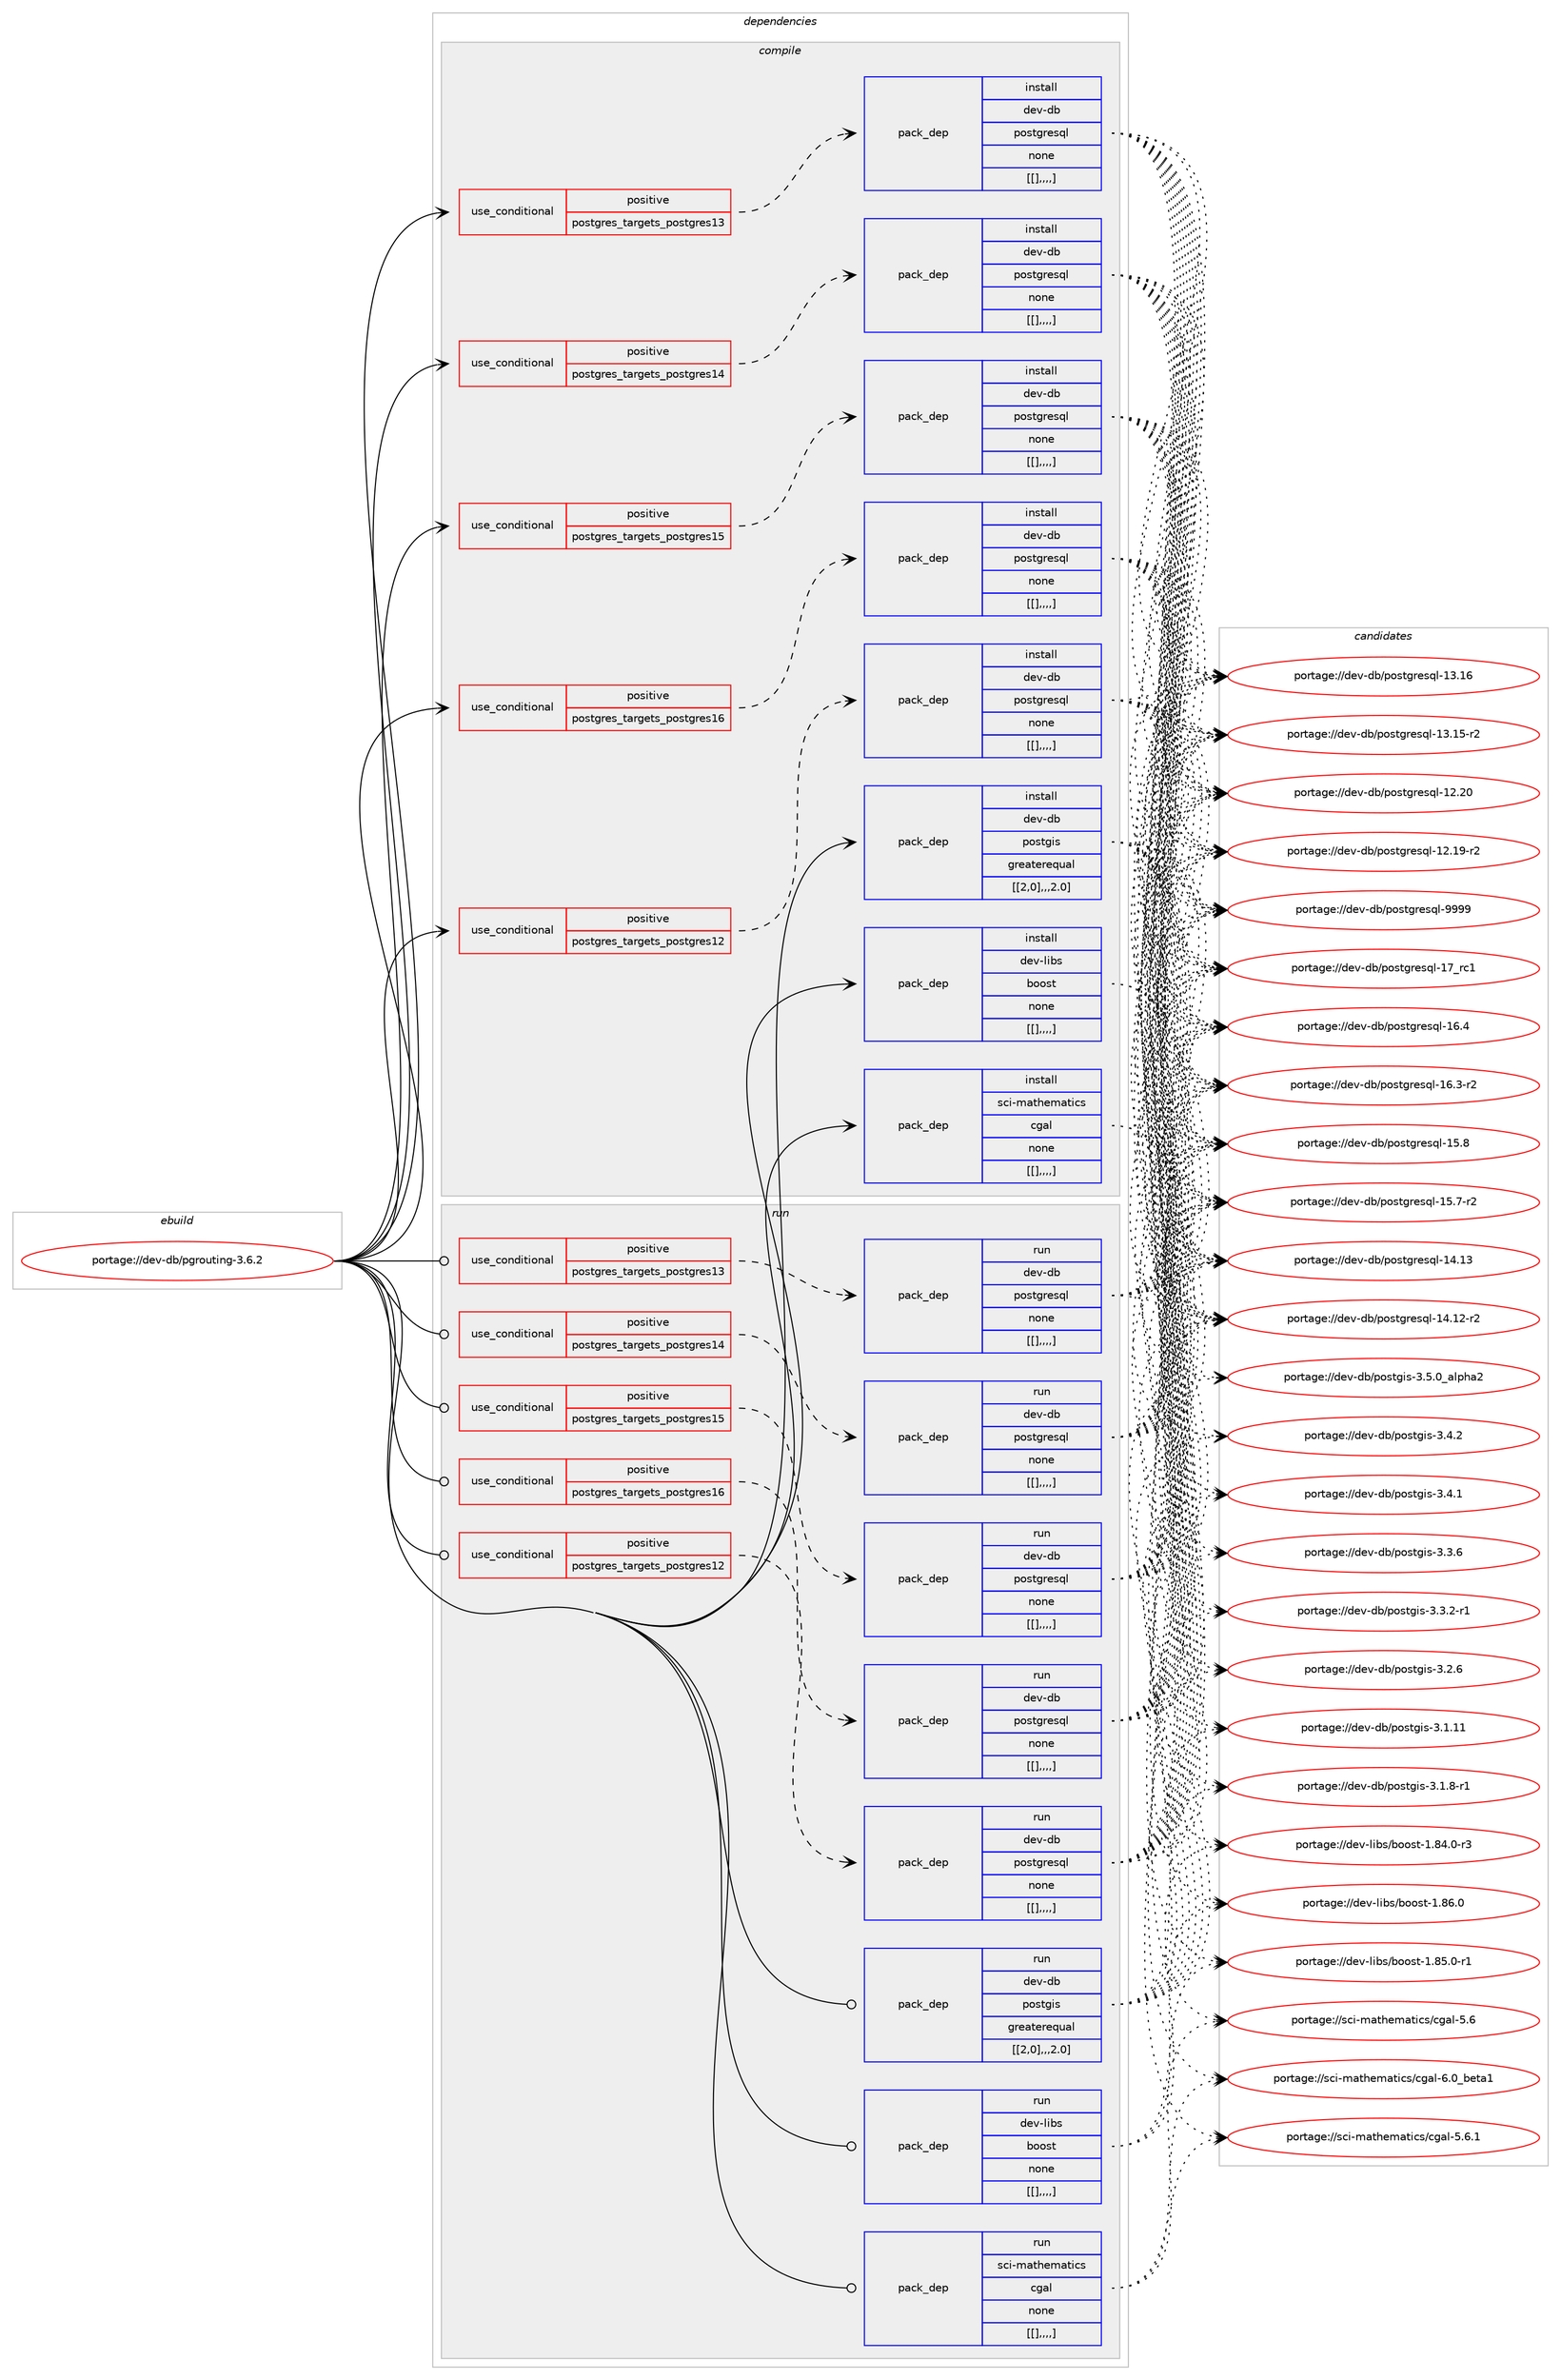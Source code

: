 digraph prolog {

# *************
# Graph options
# *************

newrank=true;
concentrate=true;
compound=true;
graph [rankdir=LR,fontname=Helvetica,fontsize=10,ranksep=1.5];#, ranksep=2.5, nodesep=0.2];
edge  [arrowhead=vee];
node  [fontname=Helvetica,fontsize=10];

# **********
# The ebuild
# **********

subgraph cluster_leftcol {
color=gray;
label=<<i>ebuild</i>>;
id [label="portage://dev-db/pgrouting-3.6.2", color=red, width=4, href="../dev-db/pgrouting-3.6.2.svg"];
}

# ****************
# The dependencies
# ****************

subgraph cluster_midcol {
color=gray;
label=<<i>dependencies</i>>;
subgraph cluster_compile {
fillcolor="#eeeeee";
style=filled;
label=<<i>compile</i>>;
subgraph cond18197 {
dependency69064 [label=<<TABLE BORDER="0" CELLBORDER="1" CELLSPACING="0" CELLPADDING="4"><TR><TD ROWSPAN="3" CELLPADDING="10">use_conditional</TD></TR><TR><TD>positive</TD></TR><TR><TD>postgres_targets_postgres12</TD></TR></TABLE>>, shape=none, color=red];
subgraph pack49922 {
dependency69065 [label=<<TABLE BORDER="0" CELLBORDER="1" CELLSPACING="0" CELLPADDING="4" WIDTH="220"><TR><TD ROWSPAN="6" CELLPADDING="30">pack_dep</TD></TR><TR><TD WIDTH="110">install</TD></TR><TR><TD>dev-db</TD></TR><TR><TD>postgresql</TD></TR><TR><TD>none</TD></TR><TR><TD>[[],,,,]</TD></TR></TABLE>>, shape=none, color=blue];
}
dependency69064:e -> dependency69065:w [weight=20,style="dashed",arrowhead="vee"];
}
id:e -> dependency69064:w [weight=20,style="solid",arrowhead="vee"];
subgraph cond18198 {
dependency69066 [label=<<TABLE BORDER="0" CELLBORDER="1" CELLSPACING="0" CELLPADDING="4"><TR><TD ROWSPAN="3" CELLPADDING="10">use_conditional</TD></TR><TR><TD>positive</TD></TR><TR><TD>postgres_targets_postgres13</TD></TR></TABLE>>, shape=none, color=red];
subgraph pack49923 {
dependency69067 [label=<<TABLE BORDER="0" CELLBORDER="1" CELLSPACING="0" CELLPADDING="4" WIDTH="220"><TR><TD ROWSPAN="6" CELLPADDING="30">pack_dep</TD></TR><TR><TD WIDTH="110">install</TD></TR><TR><TD>dev-db</TD></TR><TR><TD>postgresql</TD></TR><TR><TD>none</TD></TR><TR><TD>[[],,,,]</TD></TR></TABLE>>, shape=none, color=blue];
}
dependency69066:e -> dependency69067:w [weight=20,style="dashed",arrowhead="vee"];
}
id:e -> dependency69066:w [weight=20,style="solid",arrowhead="vee"];
subgraph cond18199 {
dependency69068 [label=<<TABLE BORDER="0" CELLBORDER="1" CELLSPACING="0" CELLPADDING="4"><TR><TD ROWSPAN="3" CELLPADDING="10">use_conditional</TD></TR><TR><TD>positive</TD></TR><TR><TD>postgres_targets_postgres14</TD></TR></TABLE>>, shape=none, color=red];
subgraph pack49924 {
dependency69069 [label=<<TABLE BORDER="0" CELLBORDER="1" CELLSPACING="0" CELLPADDING="4" WIDTH="220"><TR><TD ROWSPAN="6" CELLPADDING="30">pack_dep</TD></TR><TR><TD WIDTH="110">install</TD></TR><TR><TD>dev-db</TD></TR><TR><TD>postgresql</TD></TR><TR><TD>none</TD></TR><TR><TD>[[],,,,]</TD></TR></TABLE>>, shape=none, color=blue];
}
dependency69068:e -> dependency69069:w [weight=20,style="dashed",arrowhead="vee"];
}
id:e -> dependency69068:w [weight=20,style="solid",arrowhead="vee"];
subgraph cond18200 {
dependency69070 [label=<<TABLE BORDER="0" CELLBORDER="1" CELLSPACING="0" CELLPADDING="4"><TR><TD ROWSPAN="3" CELLPADDING="10">use_conditional</TD></TR><TR><TD>positive</TD></TR><TR><TD>postgres_targets_postgres15</TD></TR></TABLE>>, shape=none, color=red];
subgraph pack49925 {
dependency69071 [label=<<TABLE BORDER="0" CELLBORDER="1" CELLSPACING="0" CELLPADDING="4" WIDTH="220"><TR><TD ROWSPAN="6" CELLPADDING="30">pack_dep</TD></TR><TR><TD WIDTH="110">install</TD></TR><TR><TD>dev-db</TD></TR><TR><TD>postgresql</TD></TR><TR><TD>none</TD></TR><TR><TD>[[],,,,]</TD></TR></TABLE>>, shape=none, color=blue];
}
dependency69070:e -> dependency69071:w [weight=20,style="dashed",arrowhead="vee"];
}
id:e -> dependency69070:w [weight=20,style="solid",arrowhead="vee"];
subgraph cond18201 {
dependency69072 [label=<<TABLE BORDER="0" CELLBORDER="1" CELLSPACING="0" CELLPADDING="4"><TR><TD ROWSPAN="3" CELLPADDING="10">use_conditional</TD></TR><TR><TD>positive</TD></TR><TR><TD>postgres_targets_postgres16</TD></TR></TABLE>>, shape=none, color=red];
subgraph pack49926 {
dependency69073 [label=<<TABLE BORDER="0" CELLBORDER="1" CELLSPACING="0" CELLPADDING="4" WIDTH="220"><TR><TD ROWSPAN="6" CELLPADDING="30">pack_dep</TD></TR><TR><TD WIDTH="110">install</TD></TR><TR><TD>dev-db</TD></TR><TR><TD>postgresql</TD></TR><TR><TD>none</TD></TR><TR><TD>[[],,,,]</TD></TR></TABLE>>, shape=none, color=blue];
}
dependency69072:e -> dependency69073:w [weight=20,style="dashed",arrowhead="vee"];
}
id:e -> dependency69072:w [weight=20,style="solid",arrowhead="vee"];
subgraph pack49927 {
dependency69074 [label=<<TABLE BORDER="0" CELLBORDER="1" CELLSPACING="0" CELLPADDING="4" WIDTH="220"><TR><TD ROWSPAN="6" CELLPADDING="30">pack_dep</TD></TR><TR><TD WIDTH="110">install</TD></TR><TR><TD>dev-db</TD></TR><TR><TD>postgis</TD></TR><TR><TD>greaterequal</TD></TR><TR><TD>[[2,0],,,2.0]</TD></TR></TABLE>>, shape=none, color=blue];
}
id:e -> dependency69074:w [weight=20,style="solid",arrowhead="vee"];
subgraph pack49928 {
dependency69075 [label=<<TABLE BORDER="0" CELLBORDER="1" CELLSPACING="0" CELLPADDING="4" WIDTH="220"><TR><TD ROWSPAN="6" CELLPADDING="30">pack_dep</TD></TR><TR><TD WIDTH="110">install</TD></TR><TR><TD>dev-libs</TD></TR><TR><TD>boost</TD></TR><TR><TD>none</TD></TR><TR><TD>[[],,,,]</TD></TR></TABLE>>, shape=none, color=blue];
}
id:e -> dependency69075:w [weight=20,style="solid",arrowhead="vee"];
subgraph pack49929 {
dependency69076 [label=<<TABLE BORDER="0" CELLBORDER="1" CELLSPACING="0" CELLPADDING="4" WIDTH="220"><TR><TD ROWSPAN="6" CELLPADDING="30">pack_dep</TD></TR><TR><TD WIDTH="110">install</TD></TR><TR><TD>sci-mathematics</TD></TR><TR><TD>cgal</TD></TR><TR><TD>none</TD></TR><TR><TD>[[],,,,]</TD></TR></TABLE>>, shape=none, color=blue];
}
id:e -> dependency69076:w [weight=20,style="solid",arrowhead="vee"];
}
subgraph cluster_compileandrun {
fillcolor="#eeeeee";
style=filled;
label=<<i>compile and run</i>>;
}
subgraph cluster_run {
fillcolor="#eeeeee";
style=filled;
label=<<i>run</i>>;
subgraph cond18202 {
dependency69077 [label=<<TABLE BORDER="0" CELLBORDER="1" CELLSPACING="0" CELLPADDING="4"><TR><TD ROWSPAN="3" CELLPADDING="10">use_conditional</TD></TR><TR><TD>positive</TD></TR><TR><TD>postgres_targets_postgres12</TD></TR></TABLE>>, shape=none, color=red];
subgraph pack49930 {
dependency69078 [label=<<TABLE BORDER="0" CELLBORDER="1" CELLSPACING="0" CELLPADDING="4" WIDTH="220"><TR><TD ROWSPAN="6" CELLPADDING="30">pack_dep</TD></TR><TR><TD WIDTH="110">run</TD></TR><TR><TD>dev-db</TD></TR><TR><TD>postgresql</TD></TR><TR><TD>none</TD></TR><TR><TD>[[],,,,]</TD></TR></TABLE>>, shape=none, color=blue];
}
dependency69077:e -> dependency69078:w [weight=20,style="dashed",arrowhead="vee"];
}
id:e -> dependency69077:w [weight=20,style="solid",arrowhead="odot"];
subgraph cond18203 {
dependency69079 [label=<<TABLE BORDER="0" CELLBORDER="1" CELLSPACING="0" CELLPADDING="4"><TR><TD ROWSPAN="3" CELLPADDING="10">use_conditional</TD></TR><TR><TD>positive</TD></TR><TR><TD>postgres_targets_postgres13</TD></TR></TABLE>>, shape=none, color=red];
subgraph pack49931 {
dependency69080 [label=<<TABLE BORDER="0" CELLBORDER="1" CELLSPACING="0" CELLPADDING="4" WIDTH="220"><TR><TD ROWSPAN="6" CELLPADDING="30">pack_dep</TD></TR><TR><TD WIDTH="110">run</TD></TR><TR><TD>dev-db</TD></TR><TR><TD>postgresql</TD></TR><TR><TD>none</TD></TR><TR><TD>[[],,,,]</TD></TR></TABLE>>, shape=none, color=blue];
}
dependency69079:e -> dependency69080:w [weight=20,style="dashed",arrowhead="vee"];
}
id:e -> dependency69079:w [weight=20,style="solid",arrowhead="odot"];
subgraph cond18204 {
dependency69081 [label=<<TABLE BORDER="0" CELLBORDER="1" CELLSPACING="0" CELLPADDING="4"><TR><TD ROWSPAN="3" CELLPADDING="10">use_conditional</TD></TR><TR><TD>positive</TD></TR><TR><TD>postgres_targets_postgres14</TD></TR></TABLE>>, shape=none, color=red];
subgraph pack49932 {
dependency69082 [label=<<TABLE BORDER="0" CELLBORDER="1" CELLSPACING="0" CELLPADDING="4" WIDTH="220"><TR><TD ROWSPAN="6" CELLPADDING="30">pack_dep</TD></TR><TR><TD WIDTH="110">run</TD></TR><TR><TD>dev-db</TD></TR><TR><TD>postgresql</TD></TR><TR><TD>none</TD></TR><TR><TD>[[],,,,]</TD></TR></TABLE>>, shape=none, color=blue];
}
dependency69081:e -> dependency69082:w [weight=20,style="dashed",arrowhead="vee"];
}
id:e -> dependency69081:w [weight=20,style="solid",arrowhead="odot"];
subgraph cond18205 {
dependency69083 [label=<<TABLE BORDER="0" CELLBORDER="1" CELLSPACING="0" CELLPADDING="4"><TR><TD ROWSPAN="3" CELLPADDING="10">use_conditional</TD></TR><TR><TD>positive</TD></TR><TR><TD>postgres_targets_postgres15</TD></TR></TABLE>>, shape=none, color=red];
subgraph pack49933 {
dependency69084 [label=<<TABLE BORDER="0" CELLBORDER="1" CELLSPACING="0" CELLPADDING="4" WIDTH="220"><TR><TD ROWSPAN="6" CELLPADDING="30">pack_dep</TD></TR><TR><TD WIDTH="110">run</TD></TR><TR><TD>dev-db</TD></TR><TR><TD>postgresql</TD></TR><TR><TD>none</TD></TR><TR><TD>[[],,,,]</TD></TR></TABLE>>, shape=none, color=blue];
}
dependency69083:e -> dependency69084:w [weight=20,style="dashed",arrowhead="vee"];
}
id:e -> dependency69083:w [weight=20,style="solid",arrowhead="odot"];
subgraph cond18206 {
dependency69085 [label=<<TABLE BORDER="0" CELLBORDER="1" CELLSPACING="0" CELLPADDING="4"><TR><TD ROWSPAN="3" CELLPADDING="10">use_conditional</TD></TR><TR><TD>positive</TD></TR><TR><TD>postgres_targets_postgres16</TD></TR></TABLE>>, shape=none, color=red];
subgraph pack49934 {
dependency69086 [label=<<TABLE BORDER="0" CELLBORDER="1" CELLSPACING="0" CELLPADDING="4" WIDTH="220"><TR><TD ROWSPAN="6" CELLPADDING="30">pack_dep</TD></TR><TR><TD WIDTH="110">run</TD></TR><TR><TD>dev-db</TD></TR><TR><TD>postgresql</TD></TR><TR><TD>none</TD></TR><TR><TD>[[],,,,]</TD></TR></TABLE>>, shape=none, color=blue];
}
dependency69085:e -> dependency69086:w [weight=20,style="dashed",arrowhead="vee"];
}
id:e -> dependency69085:w [weight=20,style="solid",arrowhead="odot"];
subgraph pack49935 {
dependency69087 [label=<<TABLE BORDER="0" CELLBORDER="1" CELLSPACING="0" CELLPADDING="4" WIDTH="220"><TR><TD ROWSPAN="6" CELLPADDING="30">pack_dep</TD></TR><TR><TD WIDTH="110">run</TD></TR><TR><TD>dev-db</TD></TR><TR><TD>postgis</TD></TR><TR><TD>greaterequal</TD></TR><TR><TD>[[2,0],,,2.0]</TD></TR></TABLE>>, shape=none, color=blue];
}
id:e -> dependency69087:w [weight=20,style="solid",arrowhead="odot"];
subgraph pack49936 {
dependency69088 [label=<<TABLE BORDER="0" CELLBORDER="1" CELLSPACING="0" CELLPADDING="4" WIDTH="220"><TR><TD ROWSPAN="6" CELLPADDING="30">pack_dep</TD></TR><TR><TD WIDTH="110">run</TD></TR><TR><TD>dev-libs</TD></TR><TR><TD>boost</TD></TR><TR><TD>none</TD></TR><TR><TD>[[],,,,]</TD></TR></TABLE>>, shape=none, color=blue];
}
id:e -> dependency69088:w [weight=20,style="solid",arrowhead="odot"];
subgraph pack49937 {
dependency69089 [label=<<TABLE BORDER="0" CELLBORDER="1" CELLSPACING="0" CELLPADDING="4" WIDTH="220"><TR><TD ROWSPAN="6" CELLPADDING="30">pack_dep</TD></TR><TR><TD WIDTH="110">run</TD></TR><TR><TD>sci-mathematics</TD></TR><TR><TD>cgal</TD></TR><TR><TD>none</TD></TR><TR><TD>[[],,,,]</TD></TR></TABLE>>, shape=none, color=blue];
}
id:e -> dependency69089:w [weight=20,style="solid",arrowhead="odot"];
}
}

# **************
# The candidates
# **************

subgraph cluster_choices {
rank=same;
color=gray;
label=<<i>candidates</i>>;

subgraph choice49922 {
color=black;
nodesep=1;
choice1001011184510098471121111151161031141011151131084557575757 [label="portage://dev-db/postgresql-9999", color=red, width=4,href="../dev-db/postgresql-9999.svg"];
choice100101118451009847112111115116103114101115113108454955951149949 [label="portage://dev-db/postgresql-17_rc1", color=red, width=4,href="../dev-db/postgresql-17_rc1.svg"];
choice1001011184510098471121111151161031141011151131084549544652 [label="portage://dev-db/postgresql-16.4", color=red, width=4,href="../dev-db/postgresql-16.4.svg"];
choice10010111845100984711211111511610311410111511310845495446514511450 [label="portage://dev-db/postgresql-16.3-r2", color=red, width=4,href="../dev-db/postgresql-16.3-r2.svg"];
choice1001011184510098471121111151161031141011151131084549534656 [label="portage://dev-db/postgresql-15.8", color=red, width=4,href="../dev-db/postgresql-15.8.svg"];
choice10010111845100984711211111511610311410111511310845495346554511450 [label="portage://dev-db/postgresql-15.7-r2", color=red, width=4,href="../dev-db/postgresql-15.7-r2.svg"];
choice100101118451009847112111115116103114101115113108454952464951 [label="portage://dev-db/postgresql-14.13", color=red, width=4,href="../dev-db/postgresql-14.13.svg"];
choice1001011184510098471121111151161031141011151131084549524649504511450 [label="portage://dev-db/postgresql-14.12-r2", color=red, width=4,href="../dev-db/postgresql-14.12-r2.svg"];
choice100101118451009847112111115116103114101115113108454951464954 [label="portage://dev-db/postgresql-13.16", color=red, width=4,href="../dev-db/postgresql-13.16.svg"];
choice1001011184510098471121111151161031141011151131084549514649534511450 [label="portage://dev-db/postgresql-13.15-r2", color=red, width=4,href="../dev-db/postgresql-13.15-r2.svg"];
choice100101118451009847112111115116103114101115113108454950465048 [label="portage://dev-db/postgresql-12.20", color=red, width=4,href="../dev-db/postgresql-12.20.svg"];
choice1001011184510098471121111151161031141011151131084549504649574511450 [label="portage://dev-db/postgresql-12.19-r2", color=red, width=4,href="../dev-db/postgresql-12.19-r2.svg"];
dependency69065:e -> choice1001011184510098471121111151161031141011151131084557575757:w [style=dotted,weight="100"];
dependency69065:e -> choice100101118451009847112111115116103114101115113108454955951149949:w [style=dotted,weight="100"];
dependency69065:e -> choice1001011184510098471121111151161031141011151131084549544652:w [style=dotted,weight="100"];
dependency69065:e -> choice10010111845100984711211111511610311410111511310845495446514511450:w [style=dotted,weight="100"];
dependency69065:e -> choice1001011184510098471121111151161031141011151131084549534656:w [style=dotted,weight="100"];
dependency69065:e -> choice10010111845100984711211111511610311410111511310845495346554511450:w [style=dotted,weight="100"];
dependency69065:e -> choice100101118451009847112111115116103114101115113108454952464951:w [style=dotted,weight="100"];
dependency69065:e -> choice1001011184510098471121111151161031141011151131084549524649504511450:w [style=dotted,weight="100"];
dependency69065:e -> choice100101118451009847112111115116103114101115113108454951464954:w [style=dotted,weight="100"];
dependency69065:e -> choice1001011184510098471121111151161031141011151131084549514649534511450:w [style=dotted,weight="100"];
dependency69065:e -> choice100101118451009847112111115116103114101115113108454950465048:w [style=dotted,weight="100"];
dependency69065:e -> choice1001011184510098471121111151161031141011151131084549504649574511450:w [style=dotted,weight="100"];
}
subgraph choice49923 {
color=black;
nodesep=1;
choice1001011184510098471121111151161031141011151131084557575757 [label="portage://dev-db/postgresql-9999", color=red, width=4,href="../dev-db/postgresql-9999.svg"];
choice100101118451009847112111115116103114101115113108454955951149949 [label="portage://dev-db/postgresql-17_rc1", color=red, width=4,href="../dev-db/postgresql-17_rc1.svg"];
choice1001011184510098471121111151161031141011151131084549544652 [label="portage://dev-db/postgresql-16.4", color=red, width=4,href="../dev-db/postgresql-16.4.svg"];
choice10010111845100984711211111511610311410111511310845495446514511450 [label="portage://dev-db/postgresql-16.3-r2", color=red, width=4,href="../dev-db/postgresql-16.3-r2.svg"];
choice1001011184510098471121111151161031141011151131084549534656 [label="portage://dev-db/postgresql-15.8", color=red, width=4,href="../dev-db/postgresql-15.8.svg"];
choice10010111845100984711211111511610311410111511310845495346554511450 [label="portage://dev-db/postgresql-15.7-r2", color=red, width=4,href="../dev-db/postgresql-15.7-r2.svg"];
choice100101118451009847112111115116103114101115113108454952464951 [label="portage://dev-db/postgresql-14.13", color=red, width=4,href="../dev-db/postgresql-14.13.svg"];
choice1001011184510098471121111151161031141011151131084549524649504511450 [label="portage://dev-db/postgresql-14.12-r2", color=red, width=4,href="../dev-db/postgresql-14.12-r2.svg"];
choice100101118451009847112111115116103114101115113108454951464954 [label="portage://dev-db/postgresql-13.16", color=red, width=4,href="../dev-db/postgresql-13.16.svg"];
choice1001011184510098471121111151161031141011151131084549514649534511450 [label="portage://dev-db/postgresql-13.15-r2", color=red, width=4,href="../dev-db/postgresql-13.15-r2.svg"];
choice100101118451009847112111115116103114101115113108454950465048 [label="portage://dev-db/postgresql-12.20", color=red, width=4,href="../dev-db/postgresql-12.20.svg"];
choice1001011184510098471121111151161031141011151131084549504649574511450 [label="portage://dev-db/postgresql-12.19-r2", color=red, width=4,href="../dev-db/postgresql-12.19-r2.svg"];
dependency69067:e -> choice1001011184510098471121111151161031141011151131084557575757:w [style=dotted,weight="100"];
dependency69067:e -> choice100101118451009847112111115116103114101115113108454955951149949:w [style=dotted,weight="100"];
dependency69067:e -> choice1001011184510098471121111151161031141011151131084549544652:w [style=dotted,weight="100"];
dependency69067:e -> choice10010111845100984711211111511610311410111511310845495446514511450:w [style=dotted,weight="100"];
dependency69067:e -> choice1001011184510098471121111151161031141011151131084549534656:w [style=dotted,weight="100"];
dependency69067:e -> choice10010111845100984711211111511610311410111511310845495346554511450:w [style=dotted,weight="100"];
dependency69067:e -> choice100101118451009847112111115116103114101115113108454952464951:w [style=dotted,weight="100"];
dependency69067:e -> choice1001011184510098471121111151161031141011151131084549524649504511450:w [style=dotted,weight="100"];
dependency69067:e -> choice100101118451009847112111115116103114101115113108454951464954:w [style=dotted,weight="100"];
dependency69067:e -> choice1001011184510098471121111151161031141011151131084549514649534511450:w [style=dotted,weight="100"];
dependency69067:e -> choice100101118451009847112111115116103114101115113108454950465048:w [style=dotted,weight="100"];
dependency69067:e -> choice1001011184510098471121111151161031141011151131084549504649574511450:w [style=dotted,weight="100"];
}
subgraph choice49924 {
color=black;
nodesep=1;
choice1001011184510098471121111151161031141011151131084557575757 [label="portage://dev-db/postgresql-9999", color=red, width=4,href="../dev-db/postgresql-9999.svg"];
choice100101118451009847112111115116103114101115113108454955951149949 [label="portage://dev-db/postgresql-17_rc1", color=red, width=4,href="../dev-db/postgresql-17_rc1.svg"];
choice1001011184510098471121111151161031141011151131084549544652 [label="portage://dev-db/postgresql-16.4", color=red, width=4,href="../dev-db/postgresql-16.4.svg"];
choice10010111845100984711211111511610311410111511310845495446514511450 [label="portage://dev-db/postgresql-16.3-r2", color=red, width=4,href="../dev-db/postgresql-16.3-r2.svg"];
choice1001011184510098471121111151161031141011151131084549534656 [label="portage://dev-db/postgresql-15.8", color=red, width=4,href="../dev-db/postgresql-15.8.svg"];
choice10010111845100984711211111511610311410111511310845495346554511450 [label="portage://dev-db/postgresql-15.7-r2", color=red, width=4,href="../dev-db/postgresql-15.7-r2.svg"];
choice100101118451009847112111115116103114101115113108454952464951 [label="portage://dev-db/postgresql-14.13", color=red, width=4,href="../dev-db/postgresql-14.13.svg"];
choice1001011184510098471121111151161031141011151131084549524649504511450 [label="portage://dev-db/postgresql-14.12-r2", color=red, width=4,href="../dev-db/postgresql-14.12-r2.svg"];
choice100101118451009847112111115116103114101115113108454951464954 [label="portage://dev-db/postgresql-13.16", color=red, width=4,href="../dev-db/postgresql-13.16.svg"];
choice1001011184510098471121111151161031141011151131084549514649534511450 [label="portage://dev-db/postgresql-13.15-r2", color=red, width=4,href="../dev-db/postgresql-13.15-r2.svg"];
choice100101118451009847112111115116103114101115113108454950465048 [label="portage://dev-db/postgresql-12.20", color=red, width=4,href="../dev-db/postgresql-12.20.svg"];
choice1001011184510098471121111151161031141011151131084549504649574511450 [label="portage://dev-db/postgresql-12.19-r2", color=red, width=4,href="../dev-db/postgresql-12.19-r2.svg"];
dependency69069:e -> choice1001011184510098471121111151161031141011151131084557575757:w [style=dotted,weight="100"];
dependency69069:e -> choice100101118451009847112111115116103114101115113108454955951149949:w [style=dotted,weight="100"];
dependency69069:e -> choice1001011184510098471121111151161031141011151131084549544652:w [style=dotted,weight="100"];
dependency69069:e -> choice10010111845100984711211111511610311410111511310845495446514511450:w [style=dotted,weight="100"];
dependency69069:e -> choice1001011184510098471121111151161031141011151131084549534656:w [style=dotted,weight="100"];
dependency69069:e -> choice10010111845100984711211111511610311410111511310845495346554511450:w [style=dotted,weight="100"];
dependency69069:e -> choice100101118451009847112111115116103114101115113108454952464951:w [style=dotted,weight="100"];
dependency69069:e -> choice1001011184510098471121111151161031141011151131084549524649504511450:w [style=dotted,weight="100"];
dependency69069:e -> choice100101118451009847112111115116103114101115113108454951464954:w [style=dotted,weight="100"];
dependency69069:e -> choice1001011184510098471121111151161031141011151131084549514649534511450:w [style=dotted,weight="100"];
dependency69069:e -> choice100101118451009847112111115116103114101115113108454950465048:w [style=dotted,weight="100"];
dependency69069:e -> choice1001011184510098471121111151161031141011151131084549504649574511450:w [style=dotted,weight="100"];
}
subgraph choice49925 {
color=black;
nodesep=1;
choice1001011184510098471121111151161031141011151131084557575757 [label="portage://dev-db/postgresql-9999", color=red, width=4,href="../dev-db/postgresql-9999.svg"];
choice100101118451009847112111115116103114101115113108454955951149949 [label="portage://dev-db/postgresql-17_rc1", color=red, width=4,href="../dev-db/postgresql-17_rc1.svg"];
choice1001011184510098471121111151161031141011151131084549544652 [label="portage://dev-db/postgresql-16.4", color=red, width=4,href="../dev-db/postgresql-16.4.svg"];
choice10010111845100984711211111511610311410111511310845495446514511450 [label="portage://dev-db/postgresql-16.3-r2", color=red, width=4,href="../dev-db/postgresql-16.3-r2.svg"];
choice1001011184510098471121111151161031141011151131084549534656 [label="portage://dev-db/postgresql-15.8", color=red, width=4,href="../dev-db/postgresql-15.8.svg"];
choice10010111845100984711211111511610311410111511310845495346554511450 [label="portage://dev-db/postgresql-15.7-r2", color=red, width=4,href="../dev-db/postgresql-15.7-r2.svg"];
choice100101118451009847112111115116103114101115113108454952464951 [label="portage://dev-db/postgresql-14.13", color=red, width=4,href="../dev-db/postgresql-14.13.svg"];
choice1001011184510098471121111151161031141011151131084549524649504511450 [label="portage://dev-db/postgresql-14.12-r2", color=red, width=4,href="../dev-db/postgresql-14.12-r2.svg"];
choice100101118451009847112111115116103114101115113108454951464954 [label="portage://dev-db/postgresql-13.16", color=red, width=4,href="../dev-db/postgresql-13.16.svg"];
choice1001011184510098471121111151161031141011151131084549514649534511450 [label="portage://dev-db/postgresql-13.15-r2", color=red, width=4,href="../dev-db/postgresql-13.15-r2.svg"];
choice100101118451009847112111115116103114101115113108454950465048 [label="portage://dev-db/postgresql-12.20", color=red, width=4,href="../dev-db/postgresql-12.20.svg"];
choice1001011184510098471121111151161031141011151131084549504649574511450 [label="portage://dev-db/postgresql-12.19-r2", color=red, width=4,href="../dev-db/postgresql-12.19-r2.svg"];
dependency69071:e -> choice1001011184510098471121111151161031141011151131084557575757:w [style=dotted,weight="100"];
dependency69071:e -> choice100101118451009847112111115116103114101115113108454955951149949:w [style=dotted,weight="100"];
dependency69071:e -> choice1001011184510098471121111151161031141011151131084549544652:w [style=dotted,weight="100"];
dependency69071:e -> choice10010111845100984711211111511610311410111511310845495446514511450:w [style=dotted,weight="100"];
dependency69071:e -> choice1001011184510098471121111151161031141011151131084549534656:w [style=dotted,weight="100"];
dependency69071:e -> choice10010111845100984711211111511610311410111511310845495346554511450:w [style=dotted,weight="100"];
dependency69071:e -> choice100101118451009847112111115116103114101115113108454952464951:w [style=dotted,weight="100"];
dependency69071:e -> choice1001011184510098471121111151161031141011151131084549524649504511450:w [style=dotted,weight="100"];
dependency69071:e -> choice100101118451009847112111115116103114101115113108454951464954:w [style=dotted,weight="100"];
dependency69071:e -> choice1001011184510098471121111151161031141011151131084549514649534511450:w [style=dotted,weight="100"];
dependency69071:e -> choice100101118451009847112111115116103114101115113108454950465048:w [style=dotted,weight="100"];
dependency69071:e -> choice1001011184510098471121111151161031141011151131084549504649574511450:w [style=dotted,weight="100"];
}
subgraph choice49926 {
color=black;
nodesep=1;
choice1001011184510098471121111151161031141011151131084557575757 [label="portage://dev-db/postgresql-9999", color=red, width=4,href="../dev-db/postgresql-9999.svg"];
choice100101118451009847112111115116103114101115113108454955951149949 [label="portage://dev-db/postgresql-17_rc1", color=red, width=4,href="../dev-db/postgresql-17_rc1.svg"];
choice1001011184510098471121111151161031141011151131084549544652 [label="portage://dev-db/postgresql-16.4", color=red, width=4,href="../dev-db/postgresql-16.4.svg"];
choice10010111845100984711211111511610311410111511310845495446514511450 [label="portage://dev-db/postgresql-16.3-r2", color=red, width=4,href="../dev-db/postgresql-16.3-r2.svg"];
choice1001011184510098471121111151161031141011151131084549534656 [label="portage://dev-db/postgresql-15.8", color=red, width=4,href="../dev-db/postgresql-15.8.svg"];
choice10010111845100984711211111511610311410111511310845495346554511450 [label="portage://dev-db/postgresql-15.7-r2", color=red, width=4,href="../dev-db/postgresql-15.7-r2.svg"];
choice100101118451009847112111115116103114101115113108454952464951 [label="portage://dev-db/postgresql-14.13", color=red, width=4,href="../dev-db/postgresql-14.13.svg"];
choice1001011184510098471121111151161031141011151131084549524649504511450 [label="portage://dev-db/postgresql-14.12-r2", color=red, width=4,href="../dev-db/postgresql-14.12-r2.svg"];
choice100101118451009847112111115116103114101115113108454951464954 [label="portage://dev-db/postgresql-13.16", color=red, width=4,href="../dev-db/postgresql-13.16.svg"];
choice1001011184510098471121111151161031141011151131084549514649534511450 [label="portage://dev-db/postgresql-13.15-r2", color=red, width=4,href="../dev-db/postgresql-13.15-r2.svg"];
choice100101118451009847112111115116103114101115113108454950465048 [label="portage://dev-db/postgresql-12.20", color=red, width=4,href="../dev-db/postgresql-12.20.svg"];
choice1001011184510098471121111151161031141011151131084549504649574511450 [label="portage://dev-db/postgresql-12.19-r2", color=red, width=4,href="../dev-db/postgresql-12.19-r2.svg"];
dependency69073:e -> choice1001011184510098471121111151161031141011151131084557575757:w [style=dotted,weight="100"];
dependency69073:e -> choice100101118451009847112111115116103114101115113108454955951149949:w [style=dotted,weight="100"];
dependency69073:e -> choice1001011184510098471121111151161031141011151131084549544652:w [style=dotted,weight="100"];
dependency69073:e -> choice10010111845100984711211111511610311410111511310845495446514511450:w [style=dotted,weight="100"];
dependency69073:e -> choice1001011184510098471121111151161031141011151131084549534656:w [style=dotted,weight="100"];
dependency69073:e -> choice10010111845100984711211111511610311410111511310845495346554511450:w [style=dotted,weight="100"];
dependency69073:e -> choice100101118451009847112111115116103114101115113108454952464951:w [style=dotted,weight="100"];
dependency69073:e -> choice1001011184510098471121111151161031141011151131084549524649504511450:w [style=dotted,weight="100"];
dependency69073:e -> choice100101118451009847112111115116103114101115113108454951464954:w [style=dotted,weight="100"];
dependency69073:e -> choice1001011184510098471121111151161031141011151131084549514649534511450:w [style=dotted,weight="100"];
dependency69073:e -> choice100101118451009847112111115116103114101115113108454950465048:w [style=dotted,weight="100"];
dependency69073:e -> choice1001011184510098471121111151161031141011151131084549504649574511450:w [style=dotted,weight="100"];
}
subgraph choice49927 {
color=black;
nodesep=1;
choice10010111845100984711211111511610310511545514653464895971081121049750 [label="portage://dev-db/postgis-3.5.0_alpha2", color=red, width=4,href="../dev-db/postgis-3.5.0_alpha2.svg"];
choice100101118451009847112111115116103105115455146524650 [label="portage://dev-db/postgis-3.4.2", color=red, width=4,href="../dev-db/postgis-3.4.2.svg"];
choice100101118451009847112111115116103105115455146524649 [label="portage://dev-db/postgis-3.4.1", color=red, width=4,href="../dev-db/postgis-3.4.1.svg"];
choice100101118451009847112111115116103105115455146514654 [label="portage://dev-db/postgis-3.3.6", color=red, width=4,href="../dev-db/postgis-3.3.6.svg"];
choice1001011184510098471121111151161031051154551465146504511449 [label="portage://dev-db/postgis-3.3.2-r1", color=red, width=4,href="../dev-db/postgis-3.3.2-r1.svg"];
choice100101118451009847112111115116103105115455146504654 [label="portage://dev-db/postgis-3.2.6", color=red, width=4,href="../dev-db/postgis-3.2.6.svg"];
choice10010111845100984711211111511610310511545514649464949 [label="portage://dev-db/postgis-3.1.11", color=red, width=4,href="../dev-db/postgis-3.1.11.svg"];
choice1001011184510098471121111151161031051154551464946564511449 [label="portage://dev-db/postgis-3.1.8-r1", color=red, width=4,href="../dev-db/postgis-3.1.8-r1.svg"];
dependency69074:e -> choice10010111845100984711211111511610310511545514653464895971081121049750:w [style=dotted,weight="100"];
dependency69074:e -> choice100101118451009847112111115116103105115455146524650:w [style=dotted,weight="100"];
dependency69074:e -> choice100101118451009847112111115116103105115455146524649:w [style=dotted,weight="100"];
dependency69074:e -> choice100101118451009847112111115116103105115455146514654:w [style=dotted,weight="100"];
dependency69074:e -> choice1001011184510098471121111151161031051154551465146504511449:w [style=dotted,weight="100"];
dependency69074:e -> choice100101118451009847112111115116103105115455146504654:w [style=dotted,weight="100"];
dependency69074:e -> choice10010111845100984711211111511610310511545514649464949:w [style=dotted,weight="100"];
dependency69074:e -> choice1001011184510098471121111151161031051154551464946564511449:w [style=dotted,weight="100"];
}
subgraph choice49928 {
color=black;
nodesep=1;
choice1001011184510810598115479811111111511645494656544648 [label="portage://dev-libs/boost-1.86.0", color=red, width=4,href="../dev-libs/boost-1.86.0.svg"];
choice10010111845108105981154798111111115116454946565346484511449 [label="portage://dev-libs/boost-1.85.0-r1", color=red, width=4,href="../dev-libs/boost-1.85.0-r1.svg"];
choice10010111845108105981154798111111115116454946565246484511451 [label="portage://dev-libs/boost-1.84.0-r3", color=red, width=4,href="../dev-libs/boost-1.84.0-r3.svg"];
dependency69075:e -> choice1001011184510810598115479811111111511645494656544648:w [style=dotted,weight="100"];
dependency69075:e -> choice10010111845108105981154798111111115116454946565346484511449:w [style=dotted,weight="100"];
dependency69075:e -> choice10010111845108105981154798111111115116454946565246484511451:w [style=dotted,weight="100"];
}
subgraph choice49929 {
color=black;
nodesep=1;
choice11599105451099711610410110997116105991154799103971084554464895981011169749 [label="portage://sci-mathematics/cgal-6.0_beta1", color=red, width=4,href="../sci-mathematics/cgal-6.0_beta1.svg"];
choice1159910545109971161041011099711610599115479910397108455346544649 [label="portage://sci-mathematics/cgal-5.6.1", color=red, width=4,href="../sci-mathematics/cgal-5.6.1.svg"];
choice115991054510997116104101109971161059911547991039710845534654 [label="portage://sci-mathematics/cgal-5.6", color=red, width=4,href="../sci-mathematics/cgal-5.6.svg"];
dependency69076:e -> choice11599105451099711610410110997116105991154799103971084554464895981011169749:w [style=dotted,weight="100"];
dependency69076:e -> choice1159910545109971161041011099711610599115479910397108455346544649:w [style=dotted,weight="100"];
dependency69076:e -> choice115991054510997116104101109971161059911547991039710845534654:w [style=dotted,weight="100"];
}
subgraph choice49930 {
color=black;
nodesep=1;
choice1001011184510098471121111151161031141011151131084557575757 [label="portage://dev-db/postgresql-9999", color=red, width=4,href="../dev-db/postgresql-9999.svg"];
choice100101118451009847112111115116103114101115113108454955951149949 [label="portage://dev-db/postgresql-17_rc1", color=red, width=4,href="../dev-db/postgresql-17_rc1.svg"];
choice1001011184510098471121111151161031141011151131084549544652 [label="portage://dev-db/postgresql-16.4", color=red, width=4,href="../dev-db/postgresql-16.4.svg"];
choice10010111845100984711211111511610311410111511310845495446514511450 [label="portage://dev-db/postgresql-16.3-r2", color=red, width=4,href="../dev-db/postgresql-16.3-r2.svg"];
choice1001011184510098471121111151161031141011151131084549534656 [label="portage://dev-db/postgresql-15.8", color=red, width=4,href="../dev-db/postgresql-15.8.svg"];
choice10010111845100984711211111511610311410111511310845495346554511450 [label="portage://dev-db/postgresql-15.7-r2", color=red, width=4,href="../dev-db/postgresql-15.7-r2.svg"];
choice100101118451009847112111115116103114101115113108454952464951 [label="portage://dev-db/postgresql-14.13", color=red, width=4,href="../dev-db/postgresql-14.13.svg"];
choice1001011184510098471121111151161031141011151131084549524649504511450 [label="portage://dev-db/postgresql-14.12-r2", color=red, width=4,href="../dev-db/postgresql-14.12-r2.svg"];
choice100101118451009847112111115116103114101115113108454951464954 [label="portage://dev-db/postgresql-13.16", color=red, width=4,href="../dev-db/postgresql-13.16.svg"];
choice1001011184510098471121111151161031141011151131084549514649534511450 [label="portage://dev-db/postgresql-13.15-r2", color=red, width=4,href="../dev-db/postgresql-13.15-r2.svg"];
choice100101118451009847112111115116103114101115113108454950465048 [label="portage://dev-db/postgresql-12.20", color=red, width=4,href="../dev-db/postgresql-12.20.svg"];
choice1001011184510098471121111151161031141011151131084549504649574511450 [label="portage://dev-db/postgresql-12.19-r2", color=red, width=4,href="../dev-db/postgresql-12.19-r2.svg"];
dependency69078:e -> choice1001011184510098471121111151161031141011151131084557575757:w [style=dotted,weight="100"];
dependency69078:e -> choice100101118451009847112111115116103114101115113108454955951149949:w [style=dotted,weight="100"];
dependency69078:e -> choice1001011184510098471121111151161031141011151131084549544652:w [style=dotted,weight="100"];
dependency69078:e -> choice10010111845100984711211111511610311410111511310845495446514511450:w [style=dotted,weight="100"];
dependency69078:e -> choice1001011184510098471121111151161031141011151131084549534656:w [style=dotted,weight="100"];
dependency69078:e -> choice10010111845100984711211111511610311410111511310845495346554511450:w [style=dotted,weight="100"];
dependency69078:e -> choice100101118451009847112111115116103114101115113108454952464951:w [style=dotted,weight="100"];
dependency69078:e -> choice1001011184510098471121111151161031141011151131084549524649504511450:w [style=dotted,weight="100"];
dependency69078:e -> choice100101118451009847112111115116103114101115113108454951464954:w [style=dotted,weight="100"];
dependency69078:e -> choice1001011184510098471121111151161031141011151131084549514649534511450:w [style=dotted,weight="100"];
dependency69078:e -> choice100101118451009847112111115116103114101115113108454950465048:w [style=dotted,weight="100"];
dependency69078:e -> choice1001011184510098471121111151161031141011151131084549504649574511450:w [style=dotted,weight="100"];
}
subgraph choice49931 {
color=black;
nodesep=1;
choice1001011184510098471121111151161031141011151131084557575757 [label="portage://dev-db/postgresql-9999", color=red, width=4,href="../dev-db/postgresql-9999.svg"];
choice100101118451009847112111115116103114101115113108454955951149949 [label="portage://dev-db/postgresql-17_rc1", color=red, width=4,href="../dev-db/postgresql-17_rc1.svg"];
choice1001011184510098471121111151161031141011151131084549544652 [label="portage://dev-db/postgresql-16.4", color=red, width=4,href="../dev-db/postgresql-16.4.svg"];
choice10010111845100984711211111511610311410111511310845495446514511450 [label="portage://dev-db/postgresql-16.3-r2", color=red, width=4,href="../dev-db/postgresql-16.3-r2.svg"];
choice1001011184510098471121111151161031141011151131084549534656 [label="portage://dev-db/postgresql-15.8", color=red, width=4,href="../dev-db/postgresql-15.8.svg"];
choice10010111845100984711211111511610311410111511310845495346554511450 [label="portage://dev-db/postgresql-15.7-r2", color=red, width=4,href="../dev-db/postgresql-15.7-r2.svg"];
choice100101118451009847112111115116103114101115113108454952464951 [label="portage://dev-db/postgresql-14.13", color=red, width=4,href="../dev-db/postgresql-14.13.svg"];
choice1001011184510098471121111151161031141011151131084549524649504511450 [label="portage://dev-db/postgresql-14.12-r2", color=red, width=4,href="../dev-db/postgresql-14.12-r2.svg"];
choice100101118451009847112111115116103114101115113108454951464954 [label="portage://dev-db/postgresql-13.16", color=red, width=4,href="../dev-db/postgresql-13.16.svg"];
choice1001011184510098471121111151161031141011151131084549514649534511450 [label="portage://dev-db/postgresql-13.15-r2", color=red, width=4,href="../dev-db/postgresql-13.15-r2.svg"];
choice100101118451009847112111115116103114101115113108454950465048 [label="portage://dev-db/postgresql-12.20", color=red, width=4,href="../dev-db/postgresql-12.20.svg"];
choice1001011184510098471121111151161031141011151131084549504649574511450 [label="portage://dev-db/postgresql-12.19-r2", color=red, width=4,href="../dev-db/postgresql-12.19-r2.svg"];
dependency69080:e -> choice1001011184510098471121111151161031141011151131084557575757:w [style=dotted,weight="100"];
dependency69080:e -> choice100101118451009847112111115116103114101115113108454955951149949:w [style=dotted,weight="100"];
dependency69080:e -> choice1001011184510098471121111151161031141011151131084549544652:w [style=dotted,weight="100"];
dependency69080:e -> choice10010111845100984711211111511610311410111511310845495446514511450:w [style=dotted,weight="100"];
dependency69080:e -> choice1001011184510098471121111151161031141011151131084549534656:w [style=dotted,weight="100"];
dependency69080:e -> choice10010111845100984711211111511610311410111511310845495346554511450:w [style=dotted,weight="100"];
dependency69080:e -> choice100101118451009847112111115116103114101115113108454952464951:w [style=dotted,weight="100"];
dependency69080:e -> choice1001011184510098471121111151161031141011151131084549524649504511450:w [style=dotted,weight="100"];
dependency69080:e -> choice100101118451009847112111115116103114101115113108454951464954:w [style=dotted,weight="100"];
dependency69080:e -> choice1001011184510098471121111151161031141011151131084549514649534511450:w [style=dotted,weight="100"];
dependency69080:e -> choice100101118451009847112111115116103114101115113108454950465048:w [style=dotted,weight="100"];
dependency69080:e -> choice1001011184510098471121111151161031141011151131084549504649574511450:w [style=dotted,weight="100"];
}
subgraph choice49932 {
color=black;
nodesep=1;
choice1001011184510098471121111151161031141011151131084557575757 [label="portage://dev-db/postgresql-9999", color=red, width=4,href="../dev-db/postgresql-9999.svg"];
choice100101118451009847112111115116103114101115113108454955951149949 [label="portage://dev-db/postgresql-17_rc1", color=red, width=4,href="../dev-db/postgresql-17_rc1.svg"];
choice1001011184510098471121111151161031141011151131084549544652 [label="portage://dev-db/postgresql-16.4", color=red, width=4,href="../dev-db/postgresql-16.4.svg"];
choice10010111845100984711211111511610311410111511310845495446514511450 [label="portage://dev-db/postgresql-16.3-r2", color=red, width=4,href="../dev-db/postgresql-16.3-r2.svg"];
choice1001011184510098471121111151161031141011151131084549534656 [label="portage://dev-db/postgresql-15.8", color=red, width=4,href="../dev-db/postgresql-15.8.svg"];
choice10010111845100984711211111511610311410111511310845495346554511450 [label="portage://dev-db/postgresql-15.7-r2", color=red, width=4,href="../dev-db/postgresql-15.7-r2.svg"];
choice100101118451009847112111115116103114101115113108454952464951 [label="portage://dev-db/postgresql-14.13", color=red, width=4,href="../dev-db/postgresql-14.13.svg"];
choice1001011184510098471121111151161031141011151131084549524649504511450 [label="portage://dev-db/postgresql-14.12-r2", color=red, width=4,href="../dev-db/postgresql-14.12-r2.svg"];
choice100101118451009847112111115116103114101115113108454951464954 [label="portage://dev-db/postgresql-13.16", color=red, width=4,href="../dev-db/postgresql-13.16.svg"];
choice1001011184510098471121111151161031141011151131084549514649534511450 [label="portage://dev-db/postgresql-13.15-r2", color=red, width=4,href="../dev-db/postgresql-13.15-r2.svg"];
choice100101118451009847112111115116103114101115113108454950465048 [label="portage://dev-db/postgresql-12.20", color=red, width=4,href="../dev-db/postgresql-12.20.svg"];
choice1001011184510098471121111151161031141011151131084549504649574511450 [label="portage://dev-db/postgresql-12.19-r2", color=red, width=4,href="../dev-db/postgresql-12.19-r2.svg"];
dependency69082:e -> choice1001011184510098471121111151161031141011151131084557575757:w [style=dotted,weight="100"];
dependency69082:e -> choice100101118451009847112111115116103114101115113108454955951149949:w [style=dotted,weight="100"];
dependency69082:e -> choice1001011184510098471121111151161031141011151131084549544652:w [style=dotted,weight="100"];
dependency69082:e -> choice10010111845100984711211111511610311410111511310845495446514511450:w [style=dotted,weight="100"];
dependency69082:e -> choice1001011184510098471121111151161031141011151131084549534656:w [style=dotted,weight="100"];
dependency69082:e -> choice10010111845100984711211111511610311410111511310845495346554511450:w [style=dotted,weight="100"];
dependency69082:e -> choice100101118451009847112111115116103114101115113108454952464951:w [style=dotted,weight="100"];
dependency69082:e -> choice1001011184510098471121111151161031141011151131084549524649504511450:w [style=dotted,weight="100"];
dependency69082:e -> choice100101118451009847112111115116103114101115113108454951464954:w [style=dotted,weight="100"];
dependency69082:e -> choice1001011184510098471121111151161031141011151131084549514649534511450:w [style=dotted,weight="100"];
dependency69082:e -> choice100101118451009847112111115116103114101115113108454950465048:w [style=dotted,weight="100"];
dependency69082:e -> choice1001011184510098471121111151161031141011151131084549504649574511450:w [style=dotted,weight="100"];
}
subgraph choice49933 {
color=black;
nodesep=1;
choice1001011184510098471121111151161031141011151131084557575757 [label="portage://dev-db/postgresql-9999", color=red, width=4,href="../dev-db/postgresql-9999.svg"];
choice100101118451009847112111115116103114101115113108454955951149949 [label="portage://dev-db/postgresql-17_rc1", color=red, width=4,href="../dev-db/postgresql-17_rc1.svg"];
choice1001011184510098471121111151161031141011151131084549544652 [label="portage://dev-db/postgresql-16.4", color=red, width=4,href="../dev-db/postgresql-16.4.svg"];
choice10010111845100984711211111511610311410111511310845495446514511450 [label="portage://dev-db/postgresql-16.3-r2", color=red, width=4,href="../dev-db/postgresql-16.3-r2.svg"];
choice1001011184510098471121111151161031141011151131084549534656 [label="portage://dev-db/postgresql-15.8", color=red, width=4,href="../dev-db/postgresql-15.8.svg"];
choice10010111845100984711211111511610311410111511310845495346554511450 [label="portage://dev-db/postgresql-15.7-r2", color=red, width=4,href="../dev-db/postgresql-15.7-r2.svg"];
choice100101118451009847112111115116103114101115113108454952464951 [label="portage://dev-db/postgresql-14.13", color=red, width=4,href="../dev-db/postgresql-14.13.svg"];
choice1001011184510098471121111151161031141011151131084549524649504511450 [label="portage://dev-db/postgresql-14.12-r2", color=red, width=4,href="../dev-db/postgresql-14.12-r2.svg"];
choice100101118451009847112111115116103114101115113108454951464954 [label="portage://dev-db/postgresql-13.16", color=red, width=4,href="../dev-db/postgresql-13.16.svg"];
choice1001011184510098471121111151161031141011151131084549514649534511450 [label="portage://dev-db/postgresql-13.15-r2", color=red, width=4,href="../dev-db/postgresql-13.15-r2.svg"];
choice100101118451009847112111115116103114101115113108454950465048 [label="portage://dev-db/postgresql-12.20", color=red, width=4,href="../dev-db/postgresql-12.20.svg"];
choice1001011184510098471121111151161031141011151131084549504649574511450 [label="portage://dev-db/postgresql-12.19-r2", color=red, width=4,href="../dev-db/postgresql-12.19-r2.svg"];
dependency69084:e -> choice1001011184510098471121111151161031141011151131084557575757:w [style=dotted,weight="100"];
dependency69084:e -> choice100101118451009847112111115116103114101115113108454955951149949:w [style=dotted,weight="100"];
dependency69084:e -> choice1001011184510098471121111151161031141011151131084549544652:w [style=dotted,weight="100"];
dependency69084:e -> choice10010111845100984711211111511610311410111511310845495446514511450:w [style=dotted,weight="100"];
dependency69084:e -> choice1001011184510098471121111151161031141011151131084549534656:w [style=dotted,weight="100"];
dependency69084:e -> choice10010111845100984711211111511610311410111511310845495346554511450:w [style=dotted,weight="100"];
dependency69084:e -> choice100101118451009847112111115116103114101115113108454952464951:w [style=dotted,weight="100"];
dependency69084:e -> choice1001011184510098471121111151161031141011151131084549524649504511450:w [style=dotted,weight="100"];
dependency69084:e -> choice100101118451009847112111115116103114101115113108454951464954:w [style=dotted,weight="100"];
dependency69084:e -> choice1001011184510098471121111151161031141011151131084549514649534511450:w [style=dotted,weight="100"];
dependency69084:e -> choice100101118451009847112111115116103114101115113108454950465048:w [style=dotted,weight="100"];
dependency69084:e -> choice1001011184510098471121111151161031141011151131084549504649574511450:w [style=dotted,weight="100"];
}
subgraph choice49934 {
color=black;
nodesep=1;
choice1001011184510098471121111151161031141011151131084557575757 [label="portage://dev-db/postgresql-9999", color=red, width=4,href="../dev-db/postgresql-9999.svg"];
choice100101118451009847112111115116103114101115113108454955951149949 [label="portage://dev-db/postgresql-17_rc1", color=red, width=4,href="../dev-db/postgresql-17_rc1.svg"];
choice1001011184510098471121111151161031141011151131084549544652 [label="portage://dev-db/postgresql-16.4", color=red, width=4,href="../dev-db/postgresql-16.4.svg"];
choice10010111845100984711211111511610311410111511310845495446514511450 [label="portage://dev-db/postgresql-16.3-r2", color=red, width=4,href="../dev-db/postgresql-16.3-r2.svg"];
choice1001011184510098471121111151161031141011151131084549534656 [label="portage://dev-db/postgresql-15.8", color=red, width=4,href="../dev-db/postgresql-15.8.svg"];
choice10010111845100984711211111511610311410111511310845495346554511450 [label="portage://dev-db/postgresql-15.7-r2", color=red, width=4,href="../dev-db/postgresql-15.7-r2.svg"];
choice100101118451009847112111115116103114101115113108454952464951 [label="portage://dev-db/postgresql-14.13", color=red, width=4,href="../dev-db/postgresql-14.13.svg"];
choice1001011184510098471121111151161031141011151131084549524649504511450 [label="portage://dev-db/postgresql-14.12-r2", color=red, width=4,href="../dev-db/postgresql-14.12-r2.svg"];
choice100101118451009847112111115116103114101115113108454951464954 [label="portage://dev-db/postgresql-13.16", color=red, width=4,href="../dev-db/postgresql-13.16.svg"];
choice1001011184510098471121111151161031141011151131084549514649534511450 [label="portage://dev-db/postgresql-13.15-r2", color=red, width=4,href="../dev-db/postgresql-13.15-r2.svg"];
choice100101118451009847112111115116103114101115113108454950465048 [label="portage://dev-db/postgresql-12.20", color=red, width=4,href="../dev-db/postgresql-12.20.svg"];
choice1001011184510098471121111151161031141011151131084549504649574511450 [label="portage://dev-db/postgresql-12.19-r2", color=red, width=4,href="../dev-db/postgresql-12.19-r2.svg"];
dependency69086:e -> choice1001011184510098471121111151161031141011151131084557575757:w [style=dotted,weight="100"];
dependency69086:e -> choice100101118451009847112111115116103114101115113108454955951149949:w [style=dotted,weight="100"];
dependency69086:e -> choice1001011184510098471121111151161031141011151131084549544652:w [style=dotted,weight="100"];
dependency69086:e -> choice10010111845100984711211111511610311410111511310845495446514511450:w [style=dotted,weight="100"];
dependency69086:e -> choice1001011184510098471121111151161031141011151131084549534656:w [style=dotted,weight="100"];
dependency69086:e -> choice10010111845100984711211111511610311410111511310845495346554511450:w [style=dotted,weight="100"];
dependency69086:e -> choice100101118451009847112111115116103114101115113108454952464951:w [style=dotted,weight="100"];
dependency69086:e -> choice1001011184510098471121111151161031141011151131084549524649504511450:w [style=dotted,weight="100"];
dependency69086:e -> choice100101118451009847112111115116103114101115113108454951464954:w [style=dotted,weight="100"];
dependency69086:e -> choice1001011184510098471121111151161031141011151131084549514649534511450:w [style=dotted,weight="100"];
dependency69086:e -> choice100101118451009847112111115116103114101115113108454950465048:w [style=dotted,weight="100"];
dependency69086:e -> choice1001011184510098471121111151161031141011151131084549504649574511450:w [style=dotted,weight="100"];
}
subgraph choice49935 {
color=black;
nodesep=1;
choice10010111845100984711211111511610310511545514653464895971081121049750 [label="portage://dev-db/postgis-3.5.0_alpha2", color=red, width=4,href="../dev-db/postgis-3.5.0_alpha2.svg"];
choice100101118451009847112111115116103105115455146524650 [label="portage://dev-db/postgis-3.4.2", color=red, width=4,href="../dev-db/postgis-3.4.2.svg"];
choice100101118451009847112111115116103105115455146524649 [label="portage://dev-db/postgis-3.4.1", color=red, width=4,href="../dev-db/postgis-3.4.1.svg"];
choice100101118451009847112111115116103105115455146514654 [label="portage://dev-db/postgis-3.3.6", color=red, width=4,href="../dev-db/postgis-3.3.6.svg"];
choice1001011184510098471121111151161031051154551465146504511449 [label="portage://dev-db/postgis-3.3.2-r1", color=red, width=4,href="../dev-db/postgis-3.3.2-r1.svg"];
choice100101118451009847112111115116103105115455146504654 [label="portage://dev-db/postgis-3.2.6", color=red, width=4,href="../dev-db/postgis-3.2.6.svg"];
choice10010111845100984711211111511610310511545514649464949 [label="portage://dev-db/postgis-3.1.11", color=red, width=4,href="../dev-db/postgis-3.1.11.svg"];
choice1001011184510098471121111151161031051154551464946564511449 [label="portage://dev-db/postgis-3.1.8-r1", color=red, width=4,href="../dev-db/postgis-3.1.8-r1.svg"];
dependency69087:e -> choice10010111845100984711211111511610310511545514653464895971081121049750:w [style=dotted,weight="100"];
dependency69087:e -> choice100101118451009847112111115116103105115455146524650:w [style=dotted,weight="100"];
dependency69087:e -> choice100101118451009847112111115116103105115455146524649:w [style=dotted,weight="100"];
dependency69087:e -> choice100101118451009847112111115116103105115455146514654:w [style=dotted,weight="100"];
dependency69087:e -> choice1001011184510098471121111151161031051154551465146504511449:w [style=dotted,weight="100"];
dependency69087:e -> choice100101118451009847112111115116103105115455146504654:w [style=dotted,weight="100"];
dependency69087:e -> choice10010111845100984711211111511610310511545514649464949:w [style=dotted,weight="100"];
dependency69087:e -> choice1001011184510098471121111151161031051154551464946564511449:w [style=dotted,weight="100"];
}
subgraph choice49936 {
color=black;
nodesep=1;
choice1001011184510810598115479811111111511645494656544648 [label="portage://dev-libs/boost-1.86.0", color=red, width=4,href="../dev-libs/boost-1.86.0.svg"];
choice10010111845108105981154798111111115116454946565346484511449 [label="portage://dev-libs/boost-1.85.0-r1", color=red, width=4,href="../dev-libs/boost-1.85.0-r1.svg"];
choice10010111845108105981154798111111115116454946565246484511451 [label="portage://dev-libs/boost-1.84.0-r3", color=red, width=4,href="../dev-libs/boost-1.84.0-r3.svg"];
dependency69088:e -> choice1001011184510810598115479811111111511645494656544648:w [style=dotted,weight="100"];
dependency69088:e -> choice10010111845108105981154798111111115116454946565346484511449:w [style=dotted,weight="100"];
dependency69088:e -> choice10010111845108105981154798111111115116454946565246484511451:w [style=dotted,weight="100"];
}
subgraph choice49937 {
color=black;
nodesep=1;
choice11599105451099711610410110997116105991154799103971084554464895981011169749 [label="portage://sci-mathematics/cgal-6.0_beta1", color=red, width=4,href="../sci-mathematics/cgal-6.0_beta1.svg"];
choice1159910545109971161041011099711610599115479910397108455346544649 [label="portage://sci-mathematics/cgal-5.6.1", color=red, width=4,href="../sci-mathematics/cgal-5.6.1.svg"];
choice115991054510997116104101109971161059911547991039710845534654 [label="portage://sci-mathematics/cgal-5.6", color=red, width=4,href="../sci-mathematics/cgal-5.6.svg"];
dependency69089:e -> choice11599105451099711610410110997116105991154799103971084554464895981011169749:w [style=dotted,weight="100"];
dependency69089:e -> choice1159910545109971161041011099711610599115479910397108455346544649:w [style=dotted,weight="100"];
dependency69089:e -> choice115991054510997116104101109971161059911547991039710845534654:w [style=dotted,weight="100"];
}
}

}
